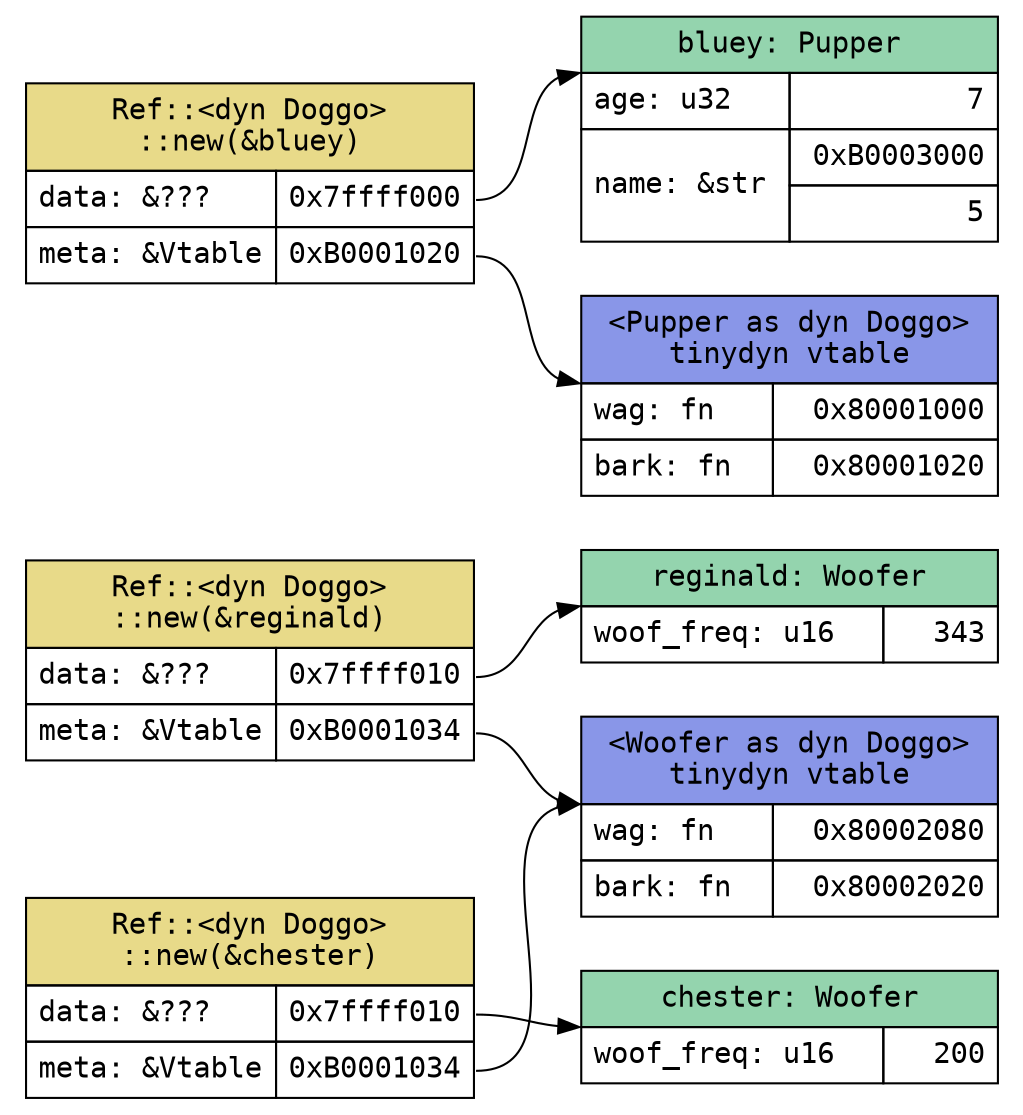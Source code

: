 digraph G {
    rankdir=LR;
    node [shape=plaintext,fontname="Monospace"]

    woofer [label=<<TABLE BORDER="0" CELLBORDER="1" CELLSPACING="0" WIDTH="200" CELLPADDING="5">
        <TR><TD BGCOLOR="#94d4ae" COLSPAN="2" WIDTH="200">reginald: Woofer</TD></TR>
        <TR HEIGHT="0" WIDTH = "200" FIXEDSIZE="TRUE"><TD BORDER="0" CELLPADDING="0" PORT="head" HEIGHT="0" COLSPAN="2"></TD></TR>
        <TR><TD ALIGN="LEFT">woof_freq: u16</TD><TD ALIGN="RIGHT">343</TD></TR>
    </TABLE>>];
    woofer2 [label=<<TABLE BORDER="0" CELLBORDER="1" CELLSPACING="0" WIDTH="200" CELLPADDING="5">
        <TR><TD BGCOLOR="#94d4ae" COLSPAN="2" WIDTH="200">chester: Woofer</TD></TR>
        <TR HEIGHT="0" WIDTH = "200" FIXEDSIZE="TRUE"><TD BORDER="0" CELLPADDING="0" PORT="head" HEIGHT="0" COLSPAN="2"></TD></TR>
        <TR><TD ALIGN="LEFT">woof_freq: u16</TD><TD ALIGN="RIGHT">200</TD></TR>
    </TABLE>>];
    pupper [label=<<TABLE BORDER="0" CELLBORDER="1" CELLSPACING="0" WIDTH="200" CELLPADDING="5">
        <TR><TD BGCOLOR="#94d4ae" COLSPAN="2" WIDTH="200">bluey: Pupper</TD></TR>
        <TR HEIGHT="0" WIDTH = "200" FIXEDSIZE="TRUE"><TD BORDER="0" CELLPADDING="0" PORT="head" HEIGHT="0" COLSPAN="2"></TD></TR>
        <TR><TD ALIGN="LEFT">age: u32</TD><TD ALIGN="RIGHT">7</TD></TR>
        <TR><TD ALIGN="LEFT" ROWSPAN="2">name: &amp;str</TD><TD ALIGN="RIGHT">0xB0003000</TD></TR>
        <TR><TD ALIGN="RIGHT">5</TD></TR>
    </TABLE>>];

    pupper_ref [label=<<TABLE BORDER="0" CELLBORDER="1" CELLSPACING="0" WIDTH="200" CELLPADDING="5">
        <TR><TD BGCOLOR="#e8da89" COLSPAN="2" WIDTH="200">Ref::&lt;dyn Doggo&gt;<BR/>::new(&amp;bluey)</TD></TR>
        <TR><TD ALIGN="LEFT">data: &amp;???</TD><TD ALIGN="RIGHT" PORT="data">0x7ffff000</TD></TR>
        <TR><TD ALIGN="LEFT">meta: &amp;Vtable</TD><TD ALIGN="RIGHT" PORT="meta">0xB0001020</TD></TR>
    </TABLE>>];
    woofer_ref [label=<<TABLE BORDER="0" CELLBORDER="1" CELLSPACING="0" WIDTH="200" CELLPADDING="5">
        <TR><TD BGCOLOR="#e8da89" COLSPAN="2" WIDTH="200">Ref::&lt;dyn Doggo&gt;<BR/>::new(&amp;reginald)</TD></TR>
        <TR><TD ALIGN="LEFT">data: &amp;???</TD><TD ALIGN="RIGHT" PORT="data">0x7ffff010</TD></TR>
        <TR><TD ALIGN="LEFT">meta: &amp;Vtable</TD><TD ALIGN="RIGHT" PORT="meta">0xB0001034</TD></TR>
    </TABLE>>];
    woofer2_ref [label=<<TABLE BORDER="0" CELLBORDER="1" CELLSPACING="0" WIDTH="200" CELLPADDING="5">
        <TR><TD BGCOLOR="#e8da89" COLSPAN="2" WIDTH="200">Ref::&lt;dyn Doggo&gt;<BR/>::new(&amp;chester)</TD></TR>
        <TR><TD ALIGN="LEFT">data: &amp;???</TD><TD ALIGN="RIGHT" PORT="data">0x7ffff010</TD></TR>
        <TR><TD ALIGN="LEFT">meta: &amp;Vtable</TD><TD ALIGN="RIGHT" PORT="meta">0xB0001034</TD></TR>
    </TABLE>>];

    pupper_vtable [label=<<TABLE BORDER="0" CELLBORDER="1" CELLSPACING="0" WIDTH="200" CELLPADDING="5">
        <TR><TD BGCOLOR="#8996e8" COLSPAN="2" WIDTH="200">&lt;Pupper as dyn Doggo&gt;<BR/>tinydyn vtable</TD></TR>
        <TR HEIGHT="0" WIDTH = "200" FIXEDSIZE="TRUE"><TD BORDER="0" CELLPADDING="0" PORT="head" HEIGHT="0" COLSPAN="2"></TD></TR>
        <TR><TD ALIGN="LEFT">wag: fn</TD><TD ALIGN="RIGHT">0x80001000</TD></TR>
        <TR><TD ALIGN="LEFT">bark: fn</TD><TD ALIGN="RIGHT">0x80001020</TD></TR>
    </TABLE>>];
    woofer_vtable [label=<<TABLE BORDER="0" CELLBORDER="1" CELLSPACING="0" WIDTH="200" CELLPADDING="5">
        <TR><TD BGCOLOR="#8996e8" COLSPAN="2" WIDTH="200">&lt;Woofer as dyn Doggo&gt;<BR/>tinydyn vtable</TD></TR>
        <TR HEIGHT="0" WIDTH = "200" FIXEDSIZE="TRUE"><TD BORDER="0" CELLPADDING="0" PORT="head" HEIGHT="0" COLSPAN="2"></TD></TR>
        <TR><TD ALIGN="LEFT">wag: fn</TD><TD ALIGN="RIGHT">0x80002080</TD></TR>
        <TR><TD ALIGN="LEFT">bark: fn</TD><TD ALIGN="RIGHT">0x80002020</TD></TR>
    </TABLE>>];



    woofer_ref:data -> woofer:head;
    woofer2_ref:data -> woofer2:head;
    pupper_ref:data -> pupper:head;
    woofer_ref:meta -> woofer_vtable:head;
    woofer2_ref:meta -> woofer_vtable:head;
    pupper_ref:meta -> pupper_vtable:head;
}
